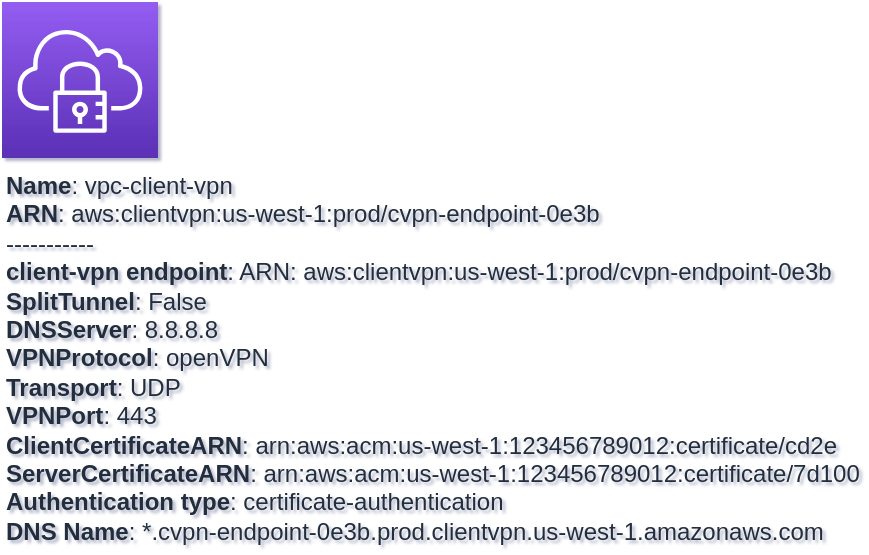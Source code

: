 <mxfile type="MultiCloud">
	<diagram id="diagram_1" name="AWS components">
		<mxGraphModel dx="1015" dy="661" grid="1" gridSize="10" guides="1" tooltips="1" connect="1" arrows="1" fold="1" page="1" pageScale="1" pageWidth="850" pageHeight="1100" math="0" shadow="1">
			<root>
				<mxCell id="0"/>
				<mxCell id="1" parent="0"/>
				<mxCell id="vertex:client_vpn:aws:clientvpn:us-west-1:prod/cvpn-endpoint-0e3b" value="&lt;b&gt;Name&lt;/b&gt;: vpc-client-vpn&lt;BR&gt;&lt;b&gt;ARN&lt;/b&gt;: aws:clientvpn:us-west-1:prod/cvpn-endpoint-0e3b&lt;BR&gt;-----------&lt;BR&gt;&lt;b&gt;client-vpn endpoint&lt;/b&gt;: ARN: aws:clientvpn:us-west-1:prod/cvpn-endpoint-0e3b&lt;BR&gt;&lt;b&gt;SplitTunnel&lt;/b&gt;: False&lt;BR&gt;&lt;b&gt;DNSServer&lt;/b&gt;: 8.8.8.8&lt;BR&gt;&lt;b&gt;VPNProtocol&lt;/b&gt;: openVPN&lt;BR&gt;&lt;b&gt;Transport&lt;/b&gt;: UDP&lt;BR&gt;&lt;b&gt;VPNPort&lt;/b&gt;: 443&lt;BR&gt;&lt;b&gt;ClientCertificateARN&lt;/b&gt;: arn:aws:acm:us-west-1:123456789012:certificate/cd2e&lt;BR&gt;&lt;b&gt;ServerCertificateARN&lt;/b&gt;: arn:aws:acm:us-west-1:123456789012:certificate/7d100&lt;BR&gt;&lt;b&gt;Authentication type&lt;/b&gt;: certificate-authentication&lt;BR&gt;&lt;b&gt;DNS Name&lt;/b&gt;: *.cvpn-endpoint-0e3b.prod.clientvpn.us-west-1.amazonaws.com" style="sketch=0;outlineConnect=0;fontColor=#232F3E;gradientColor=#945DF2;gradientDirection=north;fillColor=#5A30B5;strokeColor=#ffffff;dashed=0;verticalLabelPosition=bottom;verticalAlign=top;align=left;html=1;fontSize=12;fontStyle=0;aspect=fixed;shape=mxgraph.aws4.resourceIcon;resIcon=mxgraph.aws4.client_vpn;" parent="1" vertex="1">
					<mxGeometry width="78" height="78" as="geometry"/>
				</mxCell>
			</root>
		</mxGraphModel>
	</diagram>
</mxfile>
